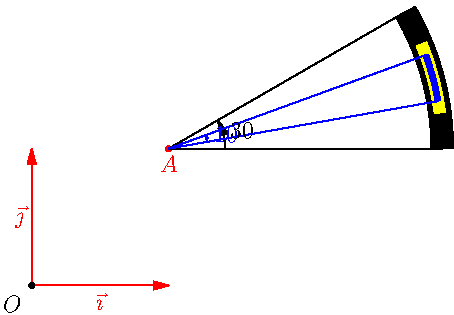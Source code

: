 import geometry;
size(8cm,0);

// currentcoordsys=cartesiansystem((1,2),i=(1,0.5),j=(-0.5,.75));
show(currentcoordsys, xpen=invisible);

point A=(1,1);
dot("$A$",A,S,red);

real R=2;
arc C=arc(circle(A, R), 0, 30);
draw(C,linewidth(4mm));

/*<asyxml><view file="modules/geometry.asy" type="void" signature="markarc(picture,Label,int,real,real,arc,arrowbar,pen,pen,margin,marker)"/></asyxml>*/
markarc(format("%0g",degrees(C)), C, Arrow);

/*<asyxml><view file="modules/geometry.asy" type="arc" signature="*(real, explicit arc)"/></asyxml>*/
draw(0.5*C,2mm+yellow);

arc Cp=C/3;
draw(Cp,1mm+blue);
markarc(format("%0g",degrees(Cp)), radius=7mm, Cp, blue, Arrow);
